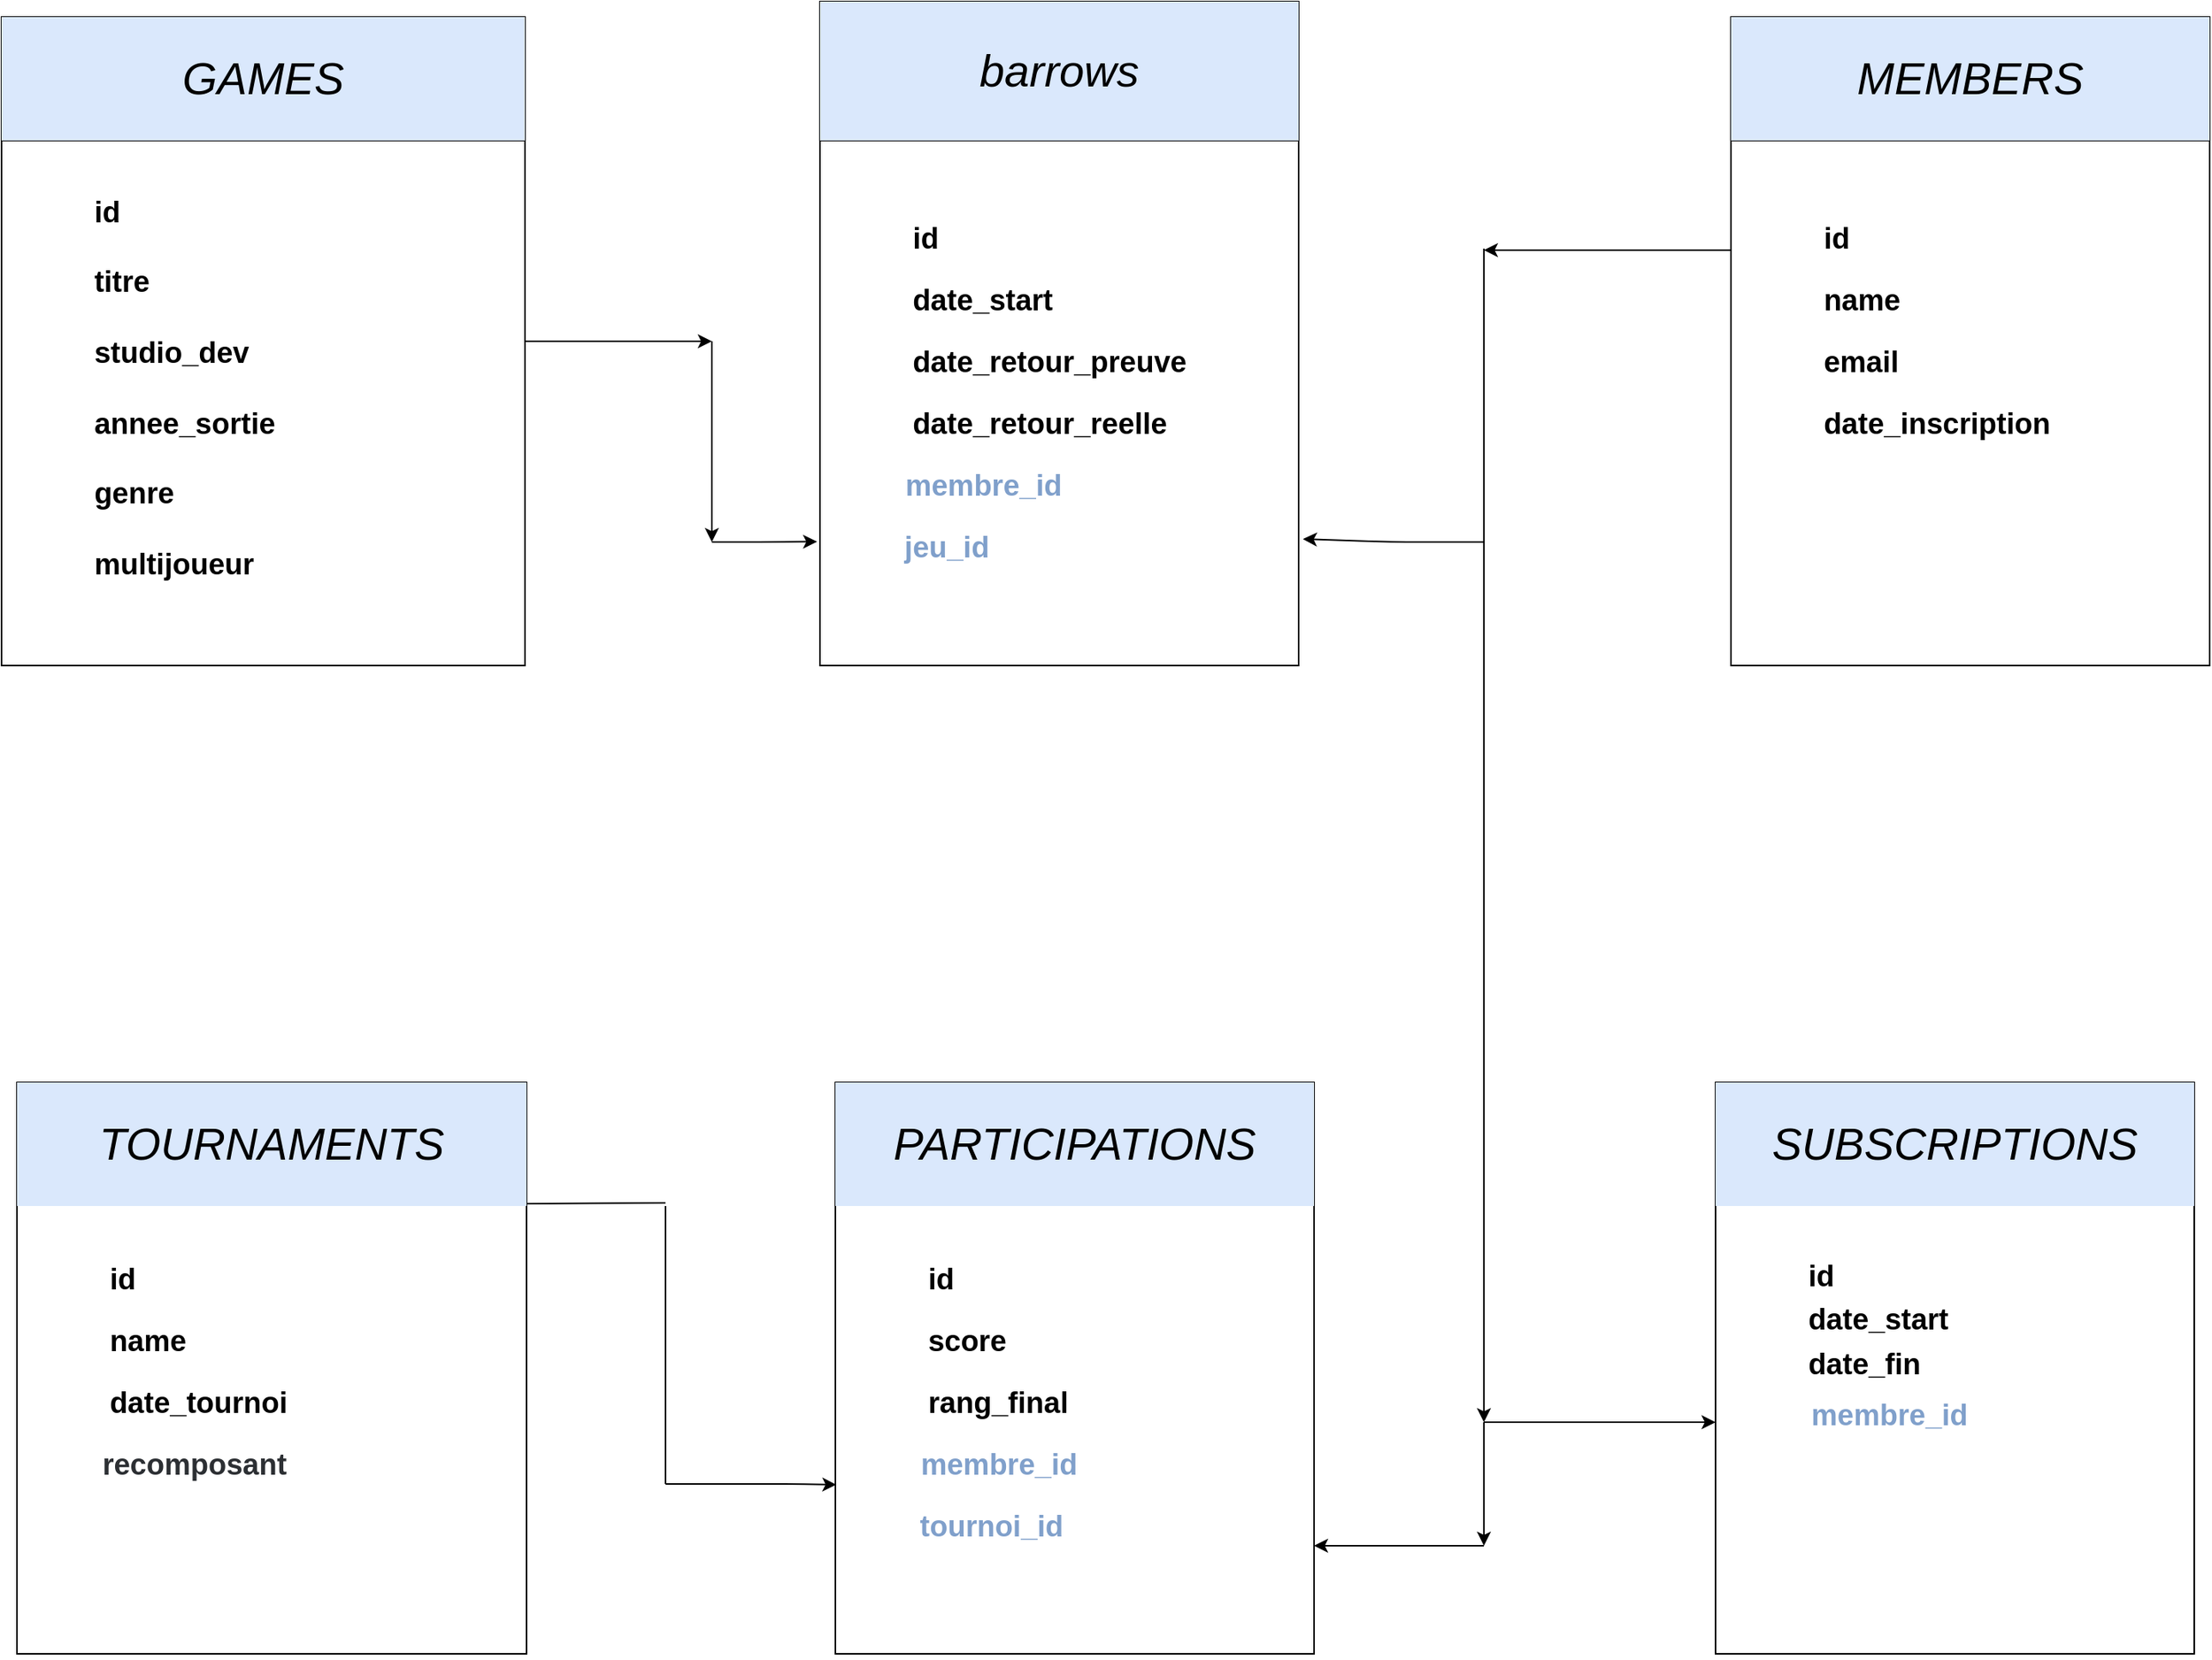 <mxfile>
    <diagram id="L5wfiSeIJUdU4cal1TUQ" name="Page-1">
        <mxGraphModel dx="2968" dy="1407" grid="1" gridSize="10" guides="1" tooltips="1" connect="1" arrows="1" fold="1" page="1" pageScale="1" pageWidth="850" pageHeight="1100" math="0" shadow="0">
            <root>
                <mxCell id="0"/>
                <mxCell id="1" parent="0"/>
                <mxCell id="45" value="" style="edgeStyle=none;html=1;fontSize=19;" parent="1" source="27" edge="1">
                    <mxGeometry relative="1" as="geometry">
                        <mxPoint x="-270" y="350" as="targetPoint"/>
                        <Array as="points"/>
                    </mxGeometry>
                </mxCell>
                <mxCell id="27" value="" style="shape=table;startSize=0;container=1;collapsible=0;childLayout=tableLayout;" parent="1" vertex="1">
                    <mxGeometry x="-730" y="140" width="339" height="420" as="geometry"/>
                </mxCell>
                <mxCell id="6" value="" style="shape=tableRow;horizontal=0;startSize=0;swimlaneHead=0;swimlaneBody=0;top=0;left=0;bottom=0;right=0;collapsible=0;dropTarget=0;fillColor=none;points=[[0,0.5],[1,0.5]];portConstraint=eastwest;" parent="27" vertex="1">
                    <mxGeometry width="339" height="80" as="geometry"/>
                </mxCell>
                <mxCell id="7" value="&lt;span style=&quot;font-size: 29px;&quot;&gt;&lt;i&gt;GAMES&lt;/i&gt;&lt;/span&gt;" style="shape=partialRectangle;html=1;whiteSpace=wrap;connectable=0;overflow=hidden;fillColor=#dae8fc;top=0;left=0;bottom=0;right=0;pointerEvents=1;strokeColor=#6c8ebf;" parent="6" vertex="1">
                    <mxGeometry width="339" height="80" as="geometry">
                        <mxRectangle width="339" height="80" as="alternateBounds"/>
                    </mxGeometry>
                </mxCell>
                <mxCell id="28" value="" style="shape=tableRow;horizontal=1;startSize=0;swimlaneHead=0;swimlaneBody=0;top=0;left=0;bottom=0;right=0;collapsible=0;dropTarget=0;fillColor=none;points=[[0,0.5],[1,0.5]];portConstraint=eastwest;verticalAlign=top;" parent="27" vertex="1">
                    <mxGeometry y="80" width="339" height="340" as="geometry"/>
                </mxCell>
                <mxCell id="29" value="&amp;nbsp; &amp;nbsp; &amp;nbsp; &amp;nbsp; &amp;nbsp; &amp;nbsp; &amp;nbsp; &amp;nbsp; &amp;nbsp; &amp;nbsp;&lt;br&gt;&lt;br&gt;&lt;font style=&quot;font-size: 19px;&quot;&gt;&amp;nbsp; &amp;nbsp; &amp;nbsp; &amp;nbsp; &amp;nbsp; &amp;nbsp;id&lt;br&gt;&lt;br&gt;&amp;nbsp; &amp;nbsp; &amp;nbsp; &amp;nbsp; &amp;nbsp; &amp;nbsp;titre&lt;br&gt;&lt;br&gt;&amp;nbsp; &amp;nbsp; &amp;nbsp; &amp;nbsp; &amp;nbsp; &amp;nbsp;studio_dev&lt;br&gt;&lt;br&gt;&amp;nbsp; &amp;nbsp; &amp;nbsp; &amp;nbsp; &amp;nbsp; &amp;nbsp;annee_sortie&lt;br&gt;&lt;br&gt;&amp;nbsp; &amp;nbsp; &amp;nbsp; &amp;nbsp; &amp;nbsp; &amp;nbsp;genre&lt;br&gt;&amp;nbsp;&lt;br&gt;&amp;nbsp; &amp;nbsp; &amp;nbsp; &amp;nbsp; &amp;nbsp; &amp;nbsp;multijoueur&lt;br&gt;&lt;/font&gt;&amp;nbsp;&lt;br&gt;&amp;nbsp; &amp;nbsp; &amp;nbsp; &amp;nbsp; &amp;nbsp; &amp;nbsp; &amp;nbsp; &amp;nbsp; &amp;nbsp; &amp;nbsp;&amp;nbsp;&lt;br&gt;&lt;br&gt;&lt;br&gt;&lt;br&gt;&lt;br&gt;" style="shape=partialRectangle;html=1;whiteSpace=wrap;connectable=0;overflow=hidden;fillColor=none;top=0;left=0;bottom=0;right=0;pointerEvents=1;align=left;horizontal=1;fontStyle=1;verticalAlign=top;" parent="28" vertex="1">
                    <mxGeometry width="339" height="340" as="geometry">
                        <mxRectangle width="339" height="340" as="alternateBounds"/>
                    </mxGeometry>
                </mxCell>
                <mxCell id="42" value="" style="shape=table;startSize=0;container=1;collapsible=0;childLayout=tableLayout;" parent="1" vertex="1">
                    <mxGeometry x="-200" y="130" width="310" height="430" as="geometry"/>
                </mxCell>
                <mxCell id="48" value="" style="shape=tableRow;horizontal=0;startSize=0;swimlaneHead=0;swimlaneBody=0;top=0;left=0;bottom=0;right=0;collapsible=0;dropTarget=0;fillColor=#dae8fc;points=[[0,0.5],[1,0.5]];portConstraint=eastwest;strokeColor=#6c8ebf;" parent="42" vertex="1">
                    <mxGeometry width="310" height="90" as="geometry"/>
                </mxCell>
                <mxCell id="49" value="&lt;font style=&quot;font-size: 29px;&quot;&gt;&lt;i&gt;barrows&lt;/i&gt;&lt;/font&gt;" style="shape=partialRectangle;html=1;whiteSpace=wrap;connectable=0;overflow=hidden;fillColor=none;top=0;left=0;bottom=0;right=0;pointerEvents=1;" parent="48" vertex="1">
                    <mxGeometry width="310" height="90" as="geometry">
                        <mxRectangle width="310" height="90" as="alternateBounds"/>
                    </mxGeometry>
                </mxCell>
                <mxCell id="43" value="" style="shape=tableRow;horizontal=1;startSize=0;swimlaneHead=0;swimlaneBody=0;top=0;left=0;bottom=0;right=0;collapsible=0;dropTarget=0;fillColor=none;points=[[0,0.5],[1,0.5]];portConstraint=eastwest;verticalAlign=top;" parent="42" vertex="1">
                    <mxGeometry y="90" width="310" height="340" as="geometry"/>
                </mxCell>
                <mxCell id="44" value="&lt;p style=&quot;line-height: 150%;&quot;&gt;&amp;nbsp; &amp;nbsp; &amp;nbsp; &amp;nbsp; &amp;nbsp; &amp;nbsp; &amp;nbsp; &amp;nbsp; &amp;nbsp; &amp;nbsp;&lt;br&gt;&lt;br&gt;&lt;font style=&quot;font-size: 19px;&quot;&gt;&amp;nbsp; &amp;nbsp; &amp;nbsp; &amp;nbsp; &amp;nbsp; &amp;nbsp;id&lt;br&gt;&lt;br&gt;&amp;nbsp; &amp;nbsp; &amp;nbsp; &amp;nbsp; &amp;nbsp; &amp;nbsp;date_start&lt;br&gt;&lt;br&gt;&amp;nbsp; &amp;nbsp; &amp;nbsp; &amp;nbsp; &amp;nbsp; &amp;nbsp;date_retour_preuve&lt;br&gt;&lt;br&gt;&amp;nbsp; &amp;nbsp; &amp;nbsp; &amp;nbsp; &amp;nbsp; &amp;nbsp;date_retour_reelle&lt;br&gt;&lt;br style=&quot;border-color: var(--border-color);&quot;&gt;&lt;/font&gt;&lt;span style=&quot;background-color: rgb(255, 255, 255);&quot;&gt;&lt;font color=&quot;#80a0cb&quot;&gt;&amp;nbsp; &amp;nbsp; &amp;nbsp; &amp;nbsp; &amp;nbsp; &amp;nbsp; &amp;nbsp; &amp;nbsp;&amp;nbsp;&lt;span style=&quot;border-color: var(--border-color); font-size: 19px;&quot;&gt;membre_id&lt;br&gt;&lt;/span&gt;&lt;/font&gt;&lt;/span&gt;&lt;span style=&quot;border-color: var(--border-color); font-size: 19px;&quot;&gt;&lt;br&gt;&lt;font color=&quot;#80a0cb&quot;&gt;&amp;nbsp; &amp;nbsp; &amp;nbsp; &amp;nbsp; &amp;nbsp; jeu_id&lt;/font&gt;&lt;/span&gt;&lt;font color=&quot;#80a0cb&quot;&gt;&lt;span style=&quot;border-color: var(--border-color);&quot;&gt;&amp;nbsp;&lt;/span&gt;&amp;nbsp; &amp;nbsp; &amp;nbsp; &amp;nbsp; &amp;nbsp; &amp;nbsp; &amp;nbsp; &amp;nbsp; &amp;nbsp; &amp;nbsp;&amp;nbsp;&lt;/font&gt;&lt;/p&gt;" style="shape=partialRectangle;html=1;whiteSpace=wrap;connectable=0;overflow=hidden;fillColor=none;top=0;left=0;bottom=0;right=0;pointerEvents=1;align=left;horizontal=1;fontStyle=1;verticalAlign=top;" parent="43" vertex="1">
                    <mxGeometry width="310" height="340" as="geometry">
                        <mxRectangle width="310" height="340" as="alternateBounds"/>
                    </mxGeometry>
                </mxCell>
                <mxCell id="75" value="" style="shape=table;startSize=0;container=1;collapsible=0;childLayout=tableLayout;" vertex="1" parent="1">
                    <mxGeometry x="390" y="140" width="310" height="420" as="geometry"/>
                </mxCell>
                <mxCell id="104" value="" style="shape=tableRow;horizontal=0;startSize=0;swimlaneHead=0;swimlaneBody=0;top=0;left=0;bottom=0;right=0;collapsible=0;dropTarget=0;fillColor=none;points=[[0,0.5],[1,0.5]];portConstraint=eastwest;" vertex="1" parent="75">
                    <mxGeometry width="310" height="80" as="geometry"/>
                </mxCell>
                <mxCell id="105" value="&lt;font size=&quot;1&quot; style=&quot;&quot;&gt;&lt;i style=&quot;font-size: 29px;&quot;&gt;MEMBERS&lt;/i&gt;&lt;/font&gt;" style="shape=partialRectangle;html=1;whiteSpace=wrap;connectable=0;overflow=hidden;fillColor=#dae8fc;top=0;left=0;bottom=0;right=0;pointerEvents=1;strokeColor=#6c8ebf;" vertex="1" parent="104">
                    <mxGeometry width="310" height="80" as="geometry">
                        <mxRectangle width="310" height="80" as="alternateBounds"/>
                    </mxGeometry>
                </mxCell>
                <mxCell id="76" value="" style="shape=tableRow;horizontal=1;startSize=0;swimlaneHead=0;swimlaneBody=0;top=0;left=0;bottom=0;right=0;collapsible=0;dropTarget=0;fillColor=none;points=[[0,0.5],[1,0.5]];portConstraint=eastwest;verticalAlign=top;" vertex="1" parent="75">
                    <mxGeometry y="80" width="310" height="340" as="geometry"/>
                </mxCell>
                <mxCell id="77" value="&lt;p style=&quot;line-height: 150%;&quot;&gt;&amp;nbsp; &amp;nbsp; &amp;nbsp; &amp;nbsp; &amp;nbsp; &amp;nbsp; &amp;nbsp; &amp;nbsp; &amp;nbsp; &amp;nbsp;&lt;br&gt;&lt;br&gt;&lt;font style=&quot;font-size: 19px;&quot;&gt;&amp;nbsp; &amp;nbsp; &amp;nbsp; &amp;nbsp; &amp;nbsp; &amp;nbsp;id&lt;br&gt;&lt;br&gt;&amp;nbsp; &amp;nbsp; &amp;nbsp; &amp;nbsp; &amp;nbsp; &amp;nbsp;name&lt;br&gt;&lt;br&gt;&amp;nbsp; &amp;nbsp; &amp;nbsp; &amp;nbsp; &amp;nbsp; &amp;nbsp;email&lt;br&gt;&lt;br&gt;&amp;nbsp; &amp;nbsp; &amp;nbsp; &amp;nbsp; &amp;nbsp; &amp;nbsp;date_inscription&lt;br&gt;&lt;br style=&quot;border-color: var(--border-color);&quot;&gt;&lt;/font&gt;&lt;span style=&quot;background-color: rgb(255, 255, 255);&quot;&gt;&lt;font color=&quot;#80a0cb&quot;&gt;&amp;nbsp; &amp;nbsp; &amp;nbsp; &amp;nbsp; &amp;nbsp; &amp;nbsp; &amp;nbsp; &amp;nbsp;&amp;nbsp;&lt;span style=&quot;border-color: var(--border-color); font-size: 19px;&quot;&gt;&lt;br&gt;&lt;/span&gt;&lt;/font&gt;&lt;/span&gt;&lt;span style=&quot;border-color: var(--border-color); font-size: 19px;&quot;&gt;&lt;br&gt;&lt;font color=&quot;#80a0cb&quot;&gt;&amp;nbsp; &amp;nbsp; &amp;nbsp; &amp;nbsp; &amp;nbsp; &lt;/font&gt;&lt;/span&gt;&lt;font color=&quot;#80a0cb&quot;&gt;&lt;span style=&quot;border-color: var(--border-color);&quot;&gt;&amp;nbsp;&lt;/span&gt;&amp;nbsp; &amp;nbsp; &amp;nbsp; &amp;nbsp; &amp;nbsp; &amp;nbsp; &amp;nbsp; &amp;nbsp; &amp;nbsp; &amp;nbsp;&amp;nbsp;&lt;/font&gt;&lt;/p&gt;" style="shape=partialRectangle;html=1;whiteSpace=wrap;connectable=0;overflow=hidden;fillColor=none;top=0;left=0;bottom=0;right=0;pointerEvents=1;align=left;horizontal=1;fontStyle=1;verticalAlign=top;" vertex="1" parent="76">
                    <mxGeometry width="310" height="340" as="geometry">
                        <mxRectangle width="310" height="340" as="alternateBounds"/>
                    </mxGeometry>
                </mxCell>
                <mxCell id="78" style="edgeStyle=none;html=1;fontColor=#80a0cb;endArrow=none;endFill=0;startArrow=classic;startFill=1;exitX=1.009;exitY=0.759;exitDx=0;exitDy=0;exitPerimeter=0;" edge="1" parent="1" source="43">
                    <mxGeometry relative="1" as="geometry">
                        <mxPoint x="230" y="480" as="targetPoint"/>
                        <mxPoint x="120" y="480" as="sourcePoint"/>
                        <Array as="points">
                            <mxPoint x="170" y="480"/>
                        </Array>
                    </mxGeometry>
                </mxCell>
                <mxCell id="79" value="" style="shape=table;startSize=0;container=1;collapsible=0;childLayout=tableLayout;" vertex="1" parent="1">
                    <mxGeometry x="380" y="830" width="310.0" height="370.0" as="geometry"/>
                </mxCell>
                <mxCell id="80" value="" style="shape=tableRow;horizontal=1;startSize=0;swimlaneHead=0;swimlaneBody=0;top=0;left=0;bottom=0;right=0;collapsible=0;dropTarget=0;fillColor=none;points=[[0,0.5],[1,0.5]];portConstraint=eastwest;verticalAlign=top;" vertex="1" parent="79">
                    <mxGeometry width="310.0" height="370" as="geometry"/>
                </mxCell>
                <mxCell id="81" value="&lt;p style=&quot;line-height: 150%;&quot;&gt;&amp;nbsp; &amp;nbsp; &amp;nbsp; &amp;nbsp; &amp;nbsp; &amp;nbsp; &amp;nbsp; &amp;nbsp; &amp;nbsp; &amp;nbsp;&lt;br&gt;&lt;br&gt;&lt;font style=&quot;font-size: 19px;&quot;&gt;&amp;nbsp; &amp;nbsp; &amp;nbsp; &amp;nbsp; &amp;nbsp; &amp;nbsp;&lt;/font&gt;&lt;/p&gt;&lt;p style=&quot;line-height: 150%;&quot;&gt;&lt;span style=&quot;font-size: 19px; background-color: initial;&quot;&gt;&amp;nbsp; &amp;nbsp; &amp;nbsp; &amp;nbsp; &amp;nbsp;&lt;/span&gt;&lt;/p&gt;&lt;p style=&quot;line-height: 120%;&quot;&gt;&lt;span style=&quot;font-size: 19px; background-color: initial;&quot;&gt;&amp;nbsp; &amp;nbsp; &amp;nbsp; &amp;nbsp; &amp;nbsp; &amp;nbsp;id&lt;/span&gt;&lt;/p&gt;&lt;p style=&quot;line-height: 120%;&quot;&gt;&lt;font style=&quot;font-size: 19px;&quot;&gt;&amp;nbsp; &amp;nbsp; &amp;nbsp; &amp;nbsp; &amp;nbsp; &amp;nbsp;date_start&lt;/font&gt;&lt;/p&gt;&lt;p style=&quot;line-height: 120%;&quot;&gt;&lt;font style=&quot;font-size: 19px;&quot;&gt;&amp;nbsp; &amp;nbsp; &amp;nbsp; &amp;nbsp; &amp;nbsp; &amp;nbsp;date_fin&lt;br&gt;&lt;br style=&quot;border-color: var(--border-color);&quot;&gt;&lt;/font&gt;&lt;span style=&quot;background-color: rgb(255, 255, 255);&quot;&gt;&lt;font color=&quot;#80a0cb&quot;&gt;&amp;nbsp; &amp;nbsp; &amp;nbsp; &amp;nbsp; &amp;nbsp; &amp;nbsp; &amp;nbsp; &amp;nbsp; &amp;nbsp;&amp;nbsp;&lt;span style=&quot;border-color: var(--border-color); font-size: 19px;&quot;&gt;membre_id&lt;br&gt;&lt;/span&gt;&lt;/font&gt;&lt;/span&gt;&lt;span style=&quot;border-color: var(--border-color); font-size: 19px;&quot;&gt;&lt;br&gt;&lt;br&gt;&lt;/span&gt;&lt;/p&gt;" style="shape=partialRectangle;html=1;whiteSpace=wrap;connectable=0;overflow=hidden;fillColor=none;top=0;left=0;bottom=0;right=0;pointerEvents=1;align=left;horizontal=1;fontStyle=1;verticalAlign=top;" vertex="1" parent="80">
                    <mxGeometry width="310" height="370" as="geometry">
                        <mxRectangle width="310" height="370" as="alternateBounds"/>
                    </mxGeometry>
                </mxCell>
                <mxCell id="82" value="" style="shape=table;startSize=0;container=1;collapsible=0;childLayout=tableLayout;" vertex="1" parent="1">
                    <mxGeometry x="-190" y="830" width="310" height="370" as="geometry"/>
                </mxCell>
                <mxCell id="83" value="" style="shape=tableRow;horizontal=1;startSize=0;swimlaneHead=0;swimlaneBody=0;top=0;left=0;bottom=0;right=0;collapsible=0;dropTarget=0;fillColor=none;points=[[0,0.5],[1,0.5]];portConstraint=eastwest;verticalAlign=top;" vertex="1" parent="82">
                    <mxGeometry width="310" height="370" as="geometry"/>
                </mxCell>
                <mxCell id="84" value="&lt;p style=&quot;line-height: 150%;&quot;&gt;&amp;nbsp; &amp;nbsp; &amp;nbsp; &amp;nbsp; &amp;nbsp; &amp;nbsp; &amp;nbsp; &amp;nbsp; &amp;nbsp; &amp;nbsp;&lt;br&gt;&lt;br&gt;&lt;font style=&quot;font-size: 19px;&quot;&gt;&amp;nbsp; &amp;nbsp; &amp;nbsp; &amp;nbsp; &amp;nbsp; &amp;nbsp;&lt;/font&gt;&lt;/p&gt;&lt;p style=&quot;line-height: 150%;&quot;&gt;&lt;font style=&quot;font-size: 19px;&quot;&gt;&amp;nbsp; &amp;nbsp; &amp;nbsp; &amp;nbsp; &amp;nbsp; &amp;nbsp;&lt;/font&gt;&lt;/p&gt;&lt;p style=&quot;line-height: 150%;&quot;&gt;&lt;font style=&quot;font-size: 19px;&quot;&gt;&amp;nbsp; &amp;nbsp; &amp;nbsp; &amp;nbsp; &amp;nbsp; &amp;nbsp;id&lt;br&gt;&lt;br&gt;&amp;nbsp; &amp;nbsp; &amp;nbsp; &amp;nbsp; &amp;nbsp; &amp;nbsp;score&lt;br&gt;&lt;br&gt;&amp;nbsp; &amp;nbsp; &amp;nbsp; &amp;nbsp; &amp;nbsp; &amp;nbsp;rang_final&lt;br&gt;&lt;br style=&quot;border-color: var(--border-color);&quot;&gt;&lt;/font&gt;&lt;span style=&quot;background-color: rgb(255, 255, 255);&quot;&gt;&lt;font color=&quot;#80a0cb&quot;&gt;&amp;nbsp; &amp;nbsp; &amp;nbsp; &amp;nbsp; &amp;nbsp; &amp;nbsp; &amp;nbsp; &amp;nbsp;&amp;nbsp;&lt;span style=&quot;border-color: var(--border-color); font-size: 19px;&quot;&gt;membre_id&lt;br&gt;&lt;/span&gt;&lt;/font&gt;&lt;/span&gt;&lt;span style=&quot;border-color: var(--border-color); font-size: 19px;&quot;&gt;&lt;br&gt;&lt;font color=&quot;#80a0cb&quot;&gt;&amp;nbsp; &amp;nbsp; &amp;nbsp; &amp;nbsp; &amp;nbsp; tournoi_id&lt;/font&gt;&lt;/span&gt;&lt;font color=&quot;#80a0cb&quot;&gt;&lt;span style=&quot;border-color: var(--border-color);&quot;&gt;&amp;nbsp;&lt;/span&gt;&amp;nbsp; &amp;nbsp; &amp;nbsp; &amp;nbsp; &amp;nbsp; &amp;nbsp; &amp;nbsp; &amp;nbsp; &amp;nbsp; &amp;nbsp;&amp;nbsp;&lt;/font&gt;&lt;/p&gt;" style="shape=partialRectangle;html=1;whiteSpace=wrap;connectable=0;overflow=hidden;fillColor=none;top=0;left=0;bottom=0;right=0;pointerEvents=1;align=left;horizontal=1;fontStyle=1;verticalAlign=top;" vertex="1" parent="83">
                    <mxGeometry width="310" height="370" as="geometry">
                        <mxRectangle width="310" height="370" as="alternateBounds"/>
                    </mxGeometry>
                </mxCell>
                <mxCell id="89" value="" style="edgeStyle=none;orthogonalLoop=1;jettySize=auto;html=1;fontColor=#80a0cb;endArrow=none;endFill=0;" edge="1" parent="1">
                    <mxGeometry width="100" relative="1" as="geometry">
                        <mxPoint x="230" y="1020" as="sourcePoint"/>
                        <mxPoint x="230" y="390" as="targetPoint"/>
                        <Array as="points">
                            <mxPoint x="230" y="600"/>
                        </Array>
                    </mxGeometry>
                </mxCell>
                <mxCell id="91" value="" style="edgeStyle=none;orthogonalLoop=1;jettySize=auto;html=1;fontColor=#80a0cb;endArrow=none;endFill=0;startArrow=classic;startFill=1;" edge="1" parent="1">
                    <mxGeometry width="100" relative="1" as="geometry">
                        <mxPoint x="230" y="291" as="sourcePoint"/>
                        <mxPoint x="390" y="291" as="targetPoint"/>
                        <Array as="points">
                            <mxPoint x="310" y="291"/>
                        </Array>
                    </mxGeometry>
                </mxCell>
                <mxCell id="92" value="" style="edgeStyle=none;orthogonalLoop=1;jettySize=auto;html=1;fontColor=#80a0cb;endArrow=none;endFill=0;" edge="1" parent="1">
                    <mxGeometry width="100" relative="1" as="geometry">
                        <mxPoint x="230" y="390" as="sourcePoint"/>
                        <mxPoint x="230" y="290" as="targetPoint"/>
                        <Array as="points"/>
                    </mxGeometry>
                </mxCell>
                <mxCell id="96" value="" style="edgeStyle=none;orthogonalLoop=1;jettySize=auto;html=1;fontColor=#80a0cb;startArrow=classic;startFill=1;endArrow=none;endFill=0;" edge="1" parent="1">
                    <mxGeometry width="100" relative="1" as="geometry">
                        <mxPoint x="230" y="1050" as="sourcePoint"/>
                        <mxPoint x="230" y="290" as="targetPoint"/>
                        <Array as="points"/>
                    </mxGeometry>
                </mxCell>
                <mxCell id="97" value="" style="edgeStyle=none;orthogonalLoop=1;jettySize=auto;html=1;fontColor=#80a0cb;startArrow=classic;startFill=1;endArrow=none;endFill=0;endSize=6;strokeWidth=1;startSize=6;jumpSize=8;" edge="1" parent="1">
                    <mxGeometry width="100" relative="1" as="geometry">
                        <mxPoint x="380" y="1050" as="sourcePoint"/>
                        <mxPoint x="230" y="1050" as="targetPoint"/>
                        <Array as="points">
                            <mxPoint x="380" y="1050"/>
                        </Array>
                    </mxGeometry>
                </mxCell>
                <mxCell id="108" value="&lt;span style=&quot;font-size: 29px;&quot;&gt;&lt;i&gt;SUBSCRIPTIONS&lt;/i&gt;&lt;/span&gt;" style="shape=partialRectangle;html=1;whiteSpace=wrap;connectable=0;overflow=hidden;fillColor=#dae8fc;top=0;left=0;bottom=0;right=0;pointerEvents=1;strokeColor=#6c8ebf;" vertex="1" parent="1">
                    <mxGeometry x="380" y="830" width="310" height="80" as="geometry">
                        <mxRectangle width="310" height="80" as="alternateBounds"/>
                    </mxGeometry>
                </mxCell>
                <mxCell id="110" value="&lt;span style=&quot;font-size: 29px;&quot;&gt;&lt;i&gt;PARTICIPATIONS&lt;/i&gt;&lt;/span&gt;" style="shape=partialRectangle;html=1;whiteSpace=wrap;connectable=0;overflow=hidden;fillColor=#dae8fc;top=0;left=0;bottom=0;right=0;pointerEvents=1;strokeColor=#6c8ebf;" vertex="1" parent="1">
                    <mxGeometry x="-190" y="830" width="310" height="80" as="geometry">
                        <mxRectangle width="310" height="80" as="alternateBounds"/>
                    </mxGeometry>
                </mxCell>
                <mxCell id="117" value="" style="shape=table;startSize=0;container=1;collapsible=0;childLayout=tableLayout;" vertex="1" parent="1">
                    <mxGeometry x="-720" y="830" width="330" height="370" as="geometry"/>
                </mxCell>
                <mxCell id="118" value="" style="shape=tableRow;horizontal=1;startSize=0;swimlaneHead=0;swimlaneBody=0;top=0;left=0;bottom=0;right=0;collapsible=0;dropTarget=0;fillColor=none;points=[[0,0.5],[1,0.5]];portConstraint=eastwest;verticalAlign=top;" vertex="1" parent="117">
                    <mxGeometry width="330" height="370" as="geometry"/>
                </mxCell>
                <mxCell id="119" value="&lt;p style=&quot;line-height: 150%;&quot;&gt;&amp;nbsp; &amp;nbsp; &amp;nbsp; &amp;nbsp; &amp;nbsp; &amp;nbsp; &amp;nbsp; &amp;nbsp; &amp;nbsp; &amp;nbsp;&lt;br&gt;&lt;br&gt;&lt;font style=&quot;font-size: 19px;&quot;&gt;&amp;nbsp; &amp;nbsp; &amp;nbsp; &amp;nbsp; &amp;nbsp; &amp;nbsp;&lt;/font&gt;&lt;/p&gt;&lt;p style=&quot;line-height: 150%;&quot;&gt;&lt;font style=&quot;font-size: 19px;&quot;&gt;&amp;nbsp; &amp;nbsp; &amp;nbsp; &amp;nbsp; &amp;nbsp; &amp;nbsp;&lt;/font&gt;&lt;/p&gt;&lt;p style=&quot;line-height: 150%;&quot;&gt;&lt;font style=&quot;font-size: 19px;&quot;&gt;&amp;nbsp; &amp;nbsp; &amp;nbsp; &amp;nbsp; &amp;nbsp; &amp;nbsp;id&lt;br&gt;&lt;br&gt;&amp;nbsp; &amp;nbsp; &amp;nbsp; &amp;nbsp; &amp;nbsp; &amp;nbsp;name&lt;br&gt;&lt;br&gt;&amp;nbsp; &amp;nbsp; &amp;nbsp; &amp;nbsp; &amp;nbsp; &amp;nbsp;date_tournoi&lt;br&gt;&lt;br style=&quot;border-color: var(--border-color);&quot;&gt;&lt;/font&gt;&lt;span style=&quot;background-color: rgb(255, 255, 255);&quot;&gt;&lt;font color=&quot;#2c2f33&quot;&gt;&amp;nbsp; &amp;nbsp; &amp;nbsp; &amp;nbsp; &amp;nbsp; &amp;nbsp; &amp;nbsp; &amp;nbsp; &lt;span style=&quot;font-size: 19px;&quot;&gt;recomposant&lt;/span&gt;&lt;/font&gt;&lt;/span&gt;&lt;span style=&quot;background-color: rgb(255, 255, 255);&quot;&gt;&lt;font color=&quot;#2c2f33&quot;&gt;&lt;span style=&quot;border-color: var(--border-color); font-size: 19px;&quot;&gt;&lt;br&gt;&lt;/span&gt;&lt;/font&gt;&lt;/span&gt;&lt;span style=&quot;border-color: var(--border-color); font-size: 19px;&quot;&gt;&lt;br&gt;&lt;br&gt;&lt;/span&gt;&lt;/p&gt;" style="shape=partialRectangle;html=1;whiteSpace=wrap;connectable=0;overflow=hidden;fillColor=none;top=0;left=0;bottom=0;right=0;pointerEvents=1;align=left;horizontal=1;fontStyle=1;verticalAlign=top;" vertex="1" parent="118">
                    <mxGeometry width="330" height="370" as="geometry">
                        <mxRectangle width="330" height="370" as="alternateBounds"/>
                    </mxGeometry>
                </mxCell>
                <mxCell id="123" value="&lt;span style=&quot;font-size: 29px;&quot;&gt;&lt;i&gt;TOURNAMENTS&lt;/i&gt;&lt;/span&gt;" style="shape=partialRectangle;html=1;whiteSpace=wrap;connectable=0;overflow=hidden;fillColor=#dae8fc;top=0;left=0;bottom=0;right=0;pointerEvents=1;strokeColor=#6c8ebf;" vertex="1" parent="1">
                    <mxGeometry x="-720" y="830" width="330" height="80" as="geometry">
                        <mxRectangle width="310" height="80" as="alternateBounds"/>
                    </mxGeometry>
                </mxCell>
                <mxCell id="124" value="" style="edgeStyle=none;orthogonalLoop=1;jettySize=auto;html=1;strokeWidth=1;fontSize=29;fontColor=#2C2F33;startArrow=none;startFill=0;endArrow=none;endFill=0;startSize=6;endSize=6;jumpSize=8;" edge="1" parent="1">
                    <mxGeometry width="100" relative="1" as="geometry">
                        <mxPoint x="-390" y="908.46" as="sourcePoint"/>
                        <mxPoint x="-300" y="908" as="targetPoint"/>
                        <Array as="points"/>
                    </mxGeometry>
                </mxCell>
                <mxCell id="125" value="" style="edgeStyle=none;orthogonalLoop=1;jettySize=auto;html=1;strokeWidth=1;fontSize=29;fontColor=#2C2F33;startArrow=none;startFill=0;endArrow=none;endFill=0;startSize=6;endSize=6;jumpSize=8;" edge="1" parent="1">
                    <mxGeometry width="100" relative="1" as="geometry">
                        <mxPoint x="-300" y="910" as="sourcePoint"/>
                        <mxPoint x="-300" y="1090" as="targetPoint"/>
                        <Array as="points"/>
                    </mxGeometry>
                </mxCell>
                <mxCell id="127" value="" style="edgeStyle=none;orthogonalLoop=1;jettySize=auto;html=1;strokeWidth=1;fontSize=29;fontColor=#2C2F33;startArrow=classic;startFill=1;endArrow=none;endFill=0;startSize=6;endSize=6;jumpSize=8;exitX=0.002;exitY=0.704;exitDx=0;exitDy=0;exitPerimeter=0;" edge="1" parent="1" source="83">
                    <mxGeometry width="100" relative="1" as="geometry">
                        <mxPoint x="-200" y="1090" as="sourcePoint"/>
                        <mxPoint x="-300" y="1090" as="targetPoint"/>
                        <Array as="points">
                            <mxPoint x="-220" y="1090"/>
                            <mxPoint x="-250" y="1090"/>
                        </Array>
                    </mxGeometry>
                </mxCell>
                <mxCell id="128" value="" style="edgeStyle=none;orthogonalLoop=1;jettySize=auto;html=1;strokeWidth=1;fontSize=29;fontColor=#2C2F33;startArrow=classic;startFill=1;endArrow=none;endFill=0;startSize=6;endSize=6;jumpSize=8;" edge="1" parent="1">
                    <mxGeometry width="100" relative="1" as="geometry">
                        <mxPoint x="120" y="1130" as="sourcePoint"/>
                        <mxPoint x="230" y="1130" as="targetPoint"/>
                        <Array as="points"/>
                    </mxGeometry>
                </mxCell>
                <mxCell id="129" value="" style="edgeStyle=none;orthogonalLoop=1;jettySize=auto;html=1;strokeWidth=1;fontSize=29;fontColor=#2C2F33;startArrow=classic;startFill=1;endArrow=none;endFill=0;startSize=6;endSize=6;jumpSize=8;" edge="1" parent="1">
                    <mxGeometry width="100" relative="1" as="geometry">
                        <mxPoint x="230" y="1130" as="sourcePoint"/>
                        <mxPoint x="230" y="1050" as="targetPoint"/>
                        <Array as="points">
                            <mxPoint x="230" y="1070"/>
                        </Array>
                    </mxGeometry>
                </mxCell>
                <mxCell id="130" value="" style="edgeStyle=none;orthogonalLoop=1;jettySize=auto;html=1;strokeWidth=1;fontSize=29;fontColor=#2C2F33;startArrow=classic;startFill=1;endArrow=none;endFill=0;startSize=6;endSize=6;jumpSize=8;" edge="1" parent="1">
                    <mxGeometry width="100" relative="1" as="geometry">
                        <mxPoint x="-270" y="480" as="sourcePoint"/>
                        <mxPoint x="-270" y="350" as="targetPoint"/>
                        <Array as="points"/>
                    </mxGeometry>
                </mxCell>
                <mxCell id="131" value="" style="edgeStyle=none;orthogonalLoop=1;jettySize=auto;html=1;strokeWidth=1;fontSize=29;fontColor=#2C2F33;startArrow=classic;startFill=1;endArrow=none;endFill=0;startSize=6;endSize=6;jumpSize=8;exitX=-0.006;exitY=0.764;exitDx=0;exitDy=0;exitPerimeter=0;" edge="1" parent="1" source="43">
                    <mxGeometry width="100" relative="1" as="geometry">
                        <mxPoint x="-210" y="480" as="sourcePoint"/>
                        <mxPoint x="-270" y="480" as="targetPoint"/>
                        <Array as="points">
                            <mxPoint x="-250" y="480"/>
                            <mxPoint x="-270" y="480"/>
                        </Array>
                    </mxGeometry>
                </mxCell>
            </root>
        </mxGraphModel>
    </diagram>
</mxfile>